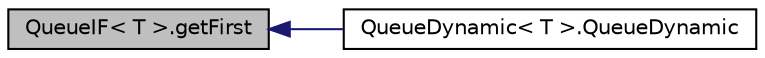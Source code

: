 digraph G
{
  edge [fontname="Helvetica",fontsize="10",labelfontname="Helvetica",labelfontsize="10"];
  node [fontname="Helvetica",fontsize="10",shape=record];
  rankdir="LR";
  Node1 [label="QueueIF\< T \>.getFirst",height=0.2,width=0.4,color="black", fillcolor="grey75", style="filled" fontcolor="black"];
  Node1 -> Node2 [dir="back",color="midnightblue",fontsize="10",style="solid",fontname="Helvetica"];
  Node2 [label="QueueDynamic\< T \>.QueueDynamic",height=0.2,width=0.4,color="black", fillcolor="white", style="filled",URL="$d6/d53/classQueueDynamic_3_01T_01_4.html#af30af288664bb077697403d9be665a78"];
}
